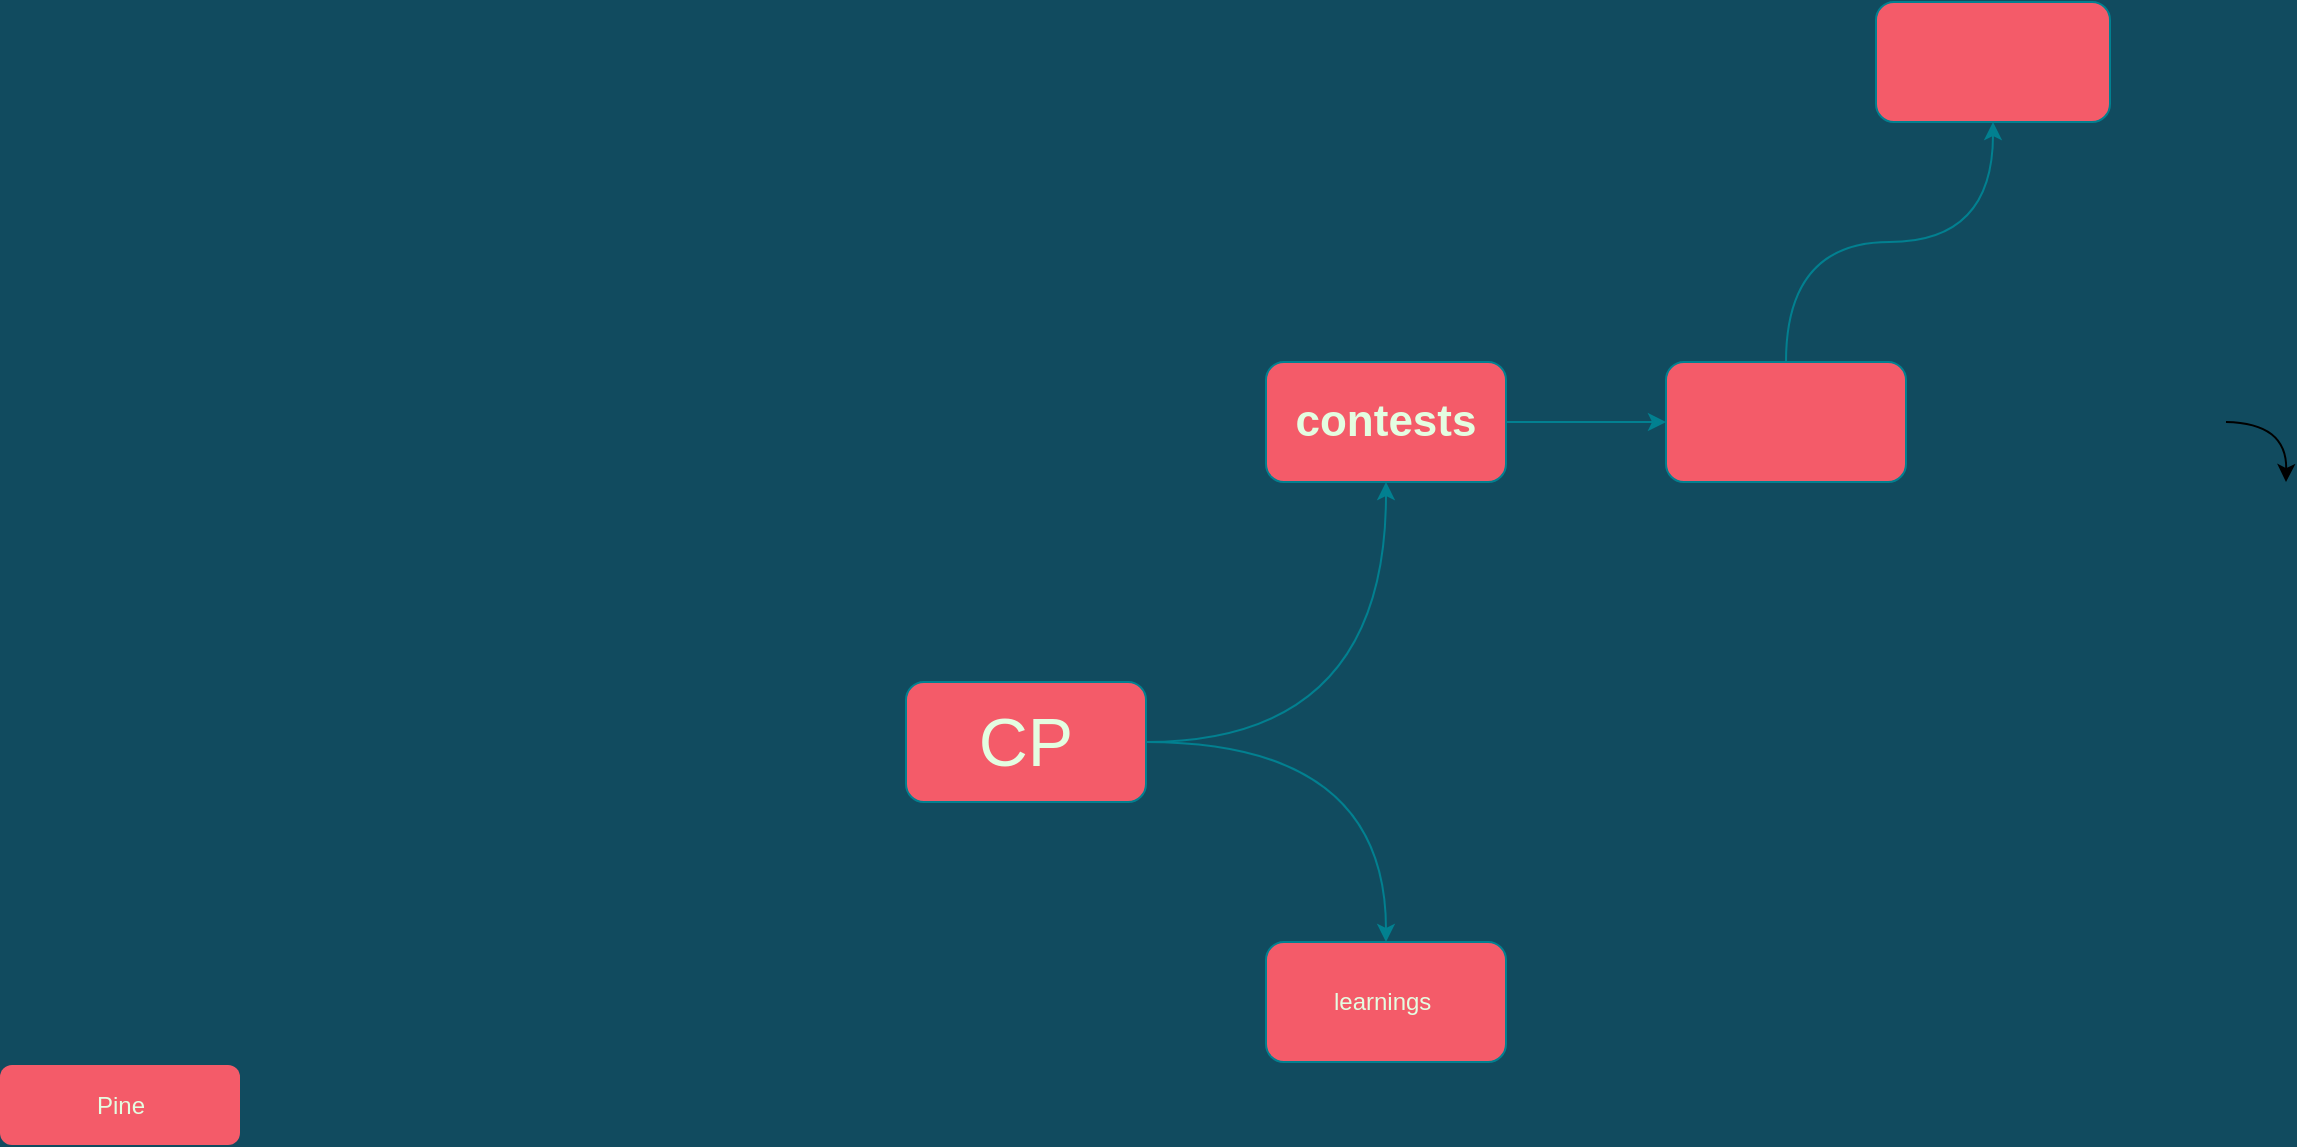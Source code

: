 <mxfile version="14.6.1" type="github">
  <diagram id="6a731a19-8d31-9384-78a2-239565b7b9f0" name="Page-1">
    <mxGraphModel dx="1117" dy="624" grid="1" gridSize="10" guides="1" tooltips="1" connect="1" arrows="1" fold="1" page="1" pageScale="1" pageWidth="1169" pageHeight="827" background="#114B5F" math="0" shadow="0">
      <root>
        <mxCell id="0" />
        <mxCell id="1" parent="0" />
        <mxCell id="1522" value="Pine" style="fillColor=#F45B69;strokeColor=none;strokeWidth=3;shadow=0;html=1;fontColor=#E4FDE1;rounded=1;" parent="1" vertex="1">
          <mxGeometry x="67" y="641.5" width="120" height="40" as="geometry" />
        </mxCell>
        <mxCell id="VRsQ3zNPmExDssfTMrNo-1592" value="" style="edgeStyle=orthogonalEdgeStyle;orthogonalLoop=1;jettySize=auto;html=1;fontColor=#E4FDE1;strokeColor=#028090;fillColor=#F45B69;curved=1;" edge="1" parent="1" source="VRsQ3zNPmExDssfTMrNo-1590" target="VRsQ3zNPmExDssfTMrNo-1591">
          <mxGeometry relative="1" as="geometry" />
        </mxCell>
        <mxCell id="VRsQ3zNPmExDssfTMrNo-1594" value="" style="edgeStyle=orthogonalEdgeStyle;orthogonalLoop=1;jettySize=auto;html=1;fontColor=#E4FDE1;strokeColor=#028090;fillColor=#F45B69;curved=1;" edge="1" parent="1" source="VRsQ3zNPmExDssfTMrNo-1590" target="VRsQ3zNPmExDssfTMrNo-1593">
          <mxGeometry relative="1" as="geometry" />
        </mxCell>
        <mxCell id="VRsQ3zNPmExDssfTMrNo-1590" value="&lt;font style=&quot;font-size: 34px&quot;&gt;CP&lt;/font&gt;" style="whiteSpace=wrap;html=1;fontColor=#E4FDE1;strokeColor=#028090;fillColor=#F45B69;rounded=1;" vertex="1" parent="1">
          <mxGeometry x="520" y="450" width="120" height="60" as="geometry" />
        </mxCell>
        <mxCell id="VRsQ3zNPmExDssfTMrNo-1596" value="" style="edgeStyle=orthogonalEdgeStyle;orthogonalLoop=1;jettySize=auto;html=1;fontColor=#E4FDE1;strokeColor=#028090;fillColor=#F45B69;curved=1;" edge="1" parent="1" source="VRsQ3zNPmExDssfTMrNo-1591" target="VRsQ3zNPmExDssfTMrNo-1595">
          <mxGeometry relative="1" as="geometry" />
        </mxCell>
        <mxCell id="VRsQ3zNPmExDssfTMrNo-1591" value="contests" style="whiteSpace=wrap;html=1;fontColor=#E4FDE1;strokeColor=#028090;fillColor=#F45B69;strokeWidth=1;fontSize=22;fontStyle=1;rounded=1;" vertex="1" parent="1">
          <mxGeometry x="700" y="290" width="120" height="60" as="geometry" />
        </mxCell>
        <mxCell id="VRsQ3zNPmExDssfTMrNo-1593" value="learnings&amp;nbsp;" style="whiteSpace=wrap;html=1;fontColor=#E4FDE1;strokeColor=#028090;fillColor=#F45B69;rounded=1;" vertex="1" parent="1">
          <mxGeometry x="700" y="580" width="120" height="60" as="geometry" />
        </mxCell>
        <mxCell id="VRsQ3zNPmExDssfTMrNo-1598" value="" style="edgeStyle=orthogonalEdgeStyle;orthogonalLoop=1;jettySize=auto;html=1;fontColor=#E4FDE1;strokeColor=#028090;fillColor=#F45B69;curved=1;" edge="1" parent="1" source="VRsQ3zNPmExDssfTMrNo-1595" target="VRsQ3zNPmExDssfTMrNo-1597">
          <mxGeometry relative="1" as="geometry" />
        </mxCell>
        <mxCell id="VRsQ3zNPmExDssfTMrNo-1595" value="" style="whiteSpace=wrap;html=1;fontColor=#E4FDE1;strokeColor=#028090;fillColor=#F45B69;rounded=1;" vertex="1" parent="1">
          <mxGeometry x="900" y="290" width="120" height="60" as="geometry" />
        </mxCell>
        <mxCell id="VRsQ3zNPmExDssfTMrNo-1597" value="" style="whiteSpace=wrap;html=1;fontColor=#E4FDE1;strokeColor=#028090;fillColor=#F45B69;rounded=1;" vertex="1" parent="1">
          <mxGeometry x="1005" y="110" width="117" height="60" as="geometry" />
        </mxCell>
        <mxCell id="VRsQ3zNPmExDssfTMrNo-1601" value="" style="edgeStyle=orthogonalEdgeStyle;curved=1;rounded=0;orthogonalLoop=1;jettySize=auto;html=1;" edge="1" parent="1">
          <mxGeometry relative="1" as="geometry">
            <mxPoint x="1180" y="320" as="sourcePoint" />
            <mxPoint x="1210" y="350" as="targetPoint" />
          </mxGeometry>
        </mxCell>
      </root>
    </mxGraphModel>
  </diagram>
</mxfile>
